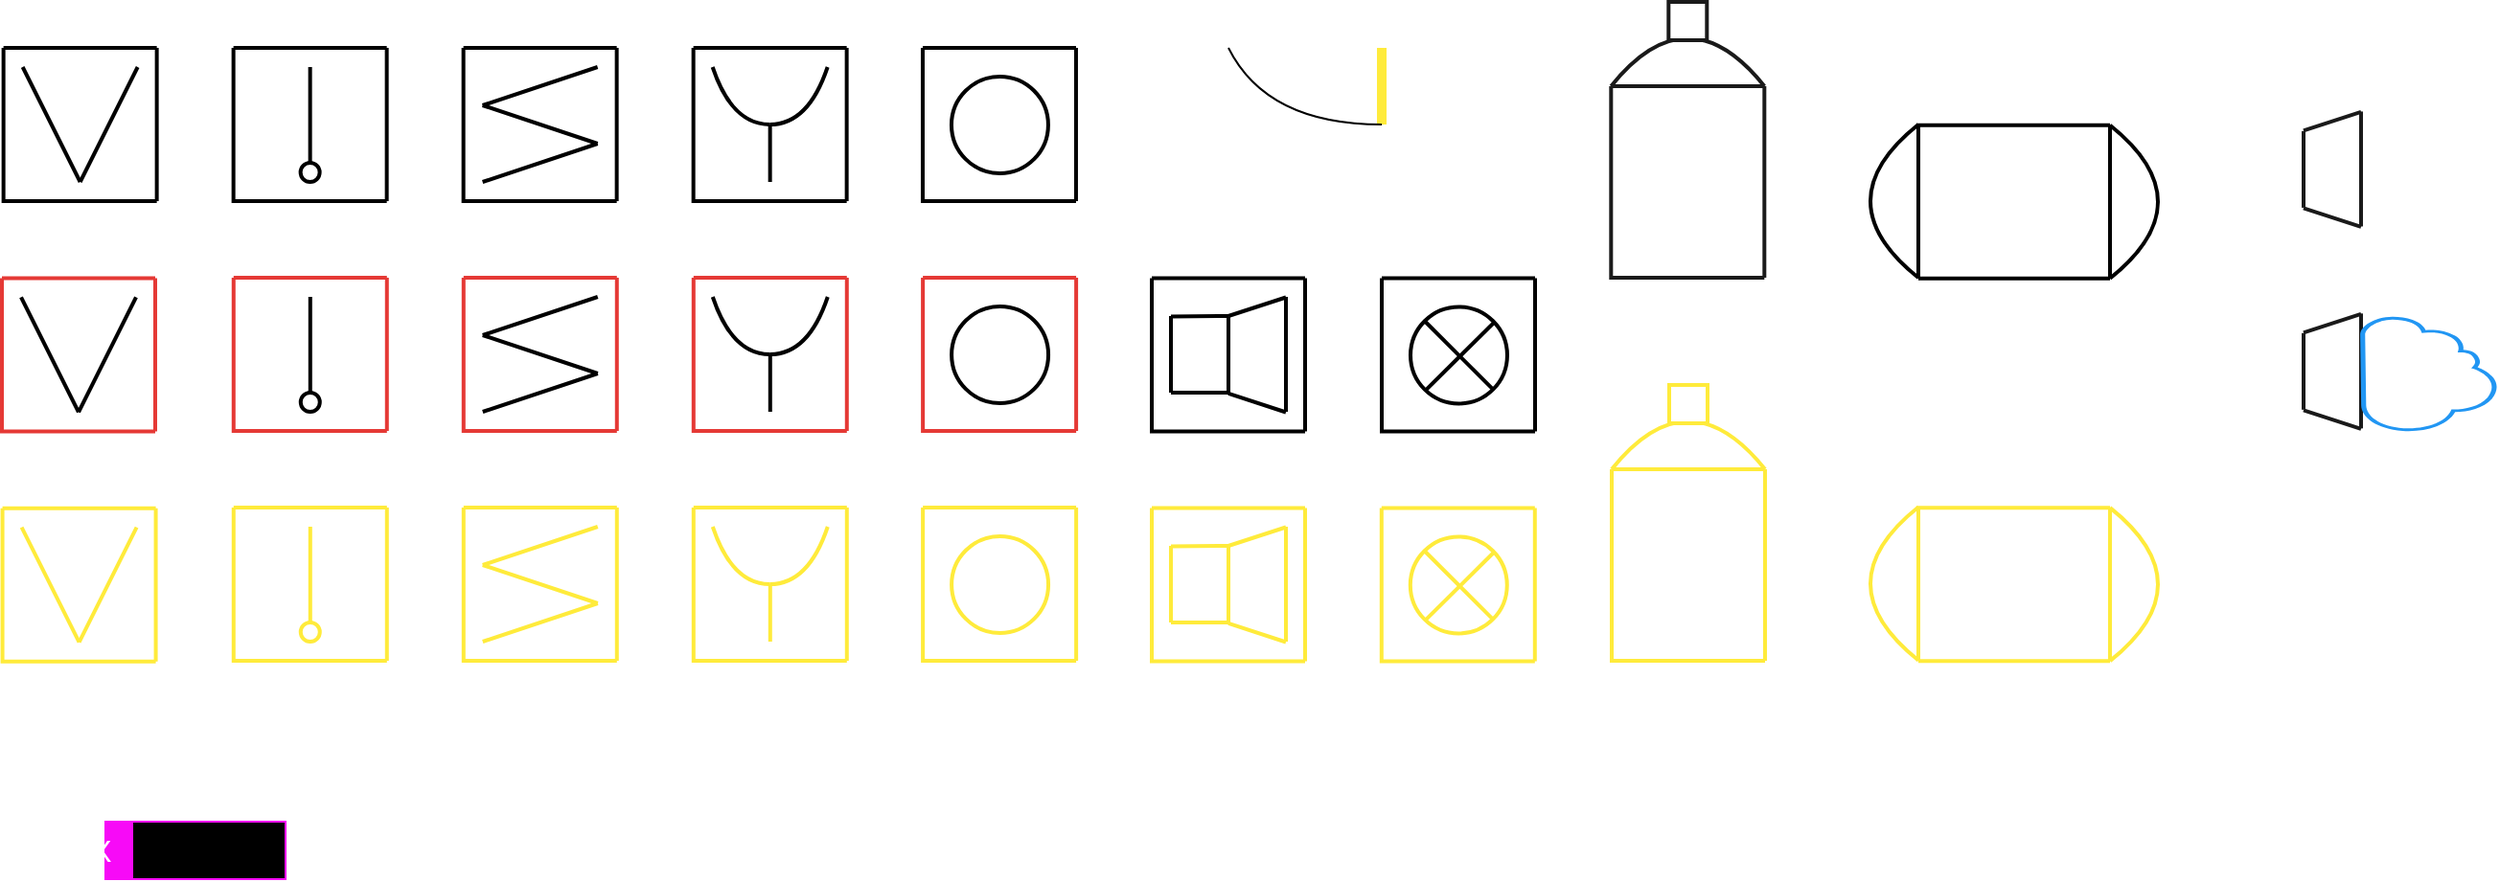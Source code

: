 <mxfile version="24.2.5" type="github" pages="2">
  <diagram name="Страница — 1" id="sHB8bnEQEHqJdaPV740z">
    <mxGraphModel dx="193" dy="114" grid="0" gridSize="10" guides="1" tooltips="1" connect="1" arrows="1" fold="1" page="1" pageScale="1" pageWidth="827" pageHeight="1169" math="0" shadow="0">
      <root>
        <mxCell id="0" />
        <mxCell id="1" parent="0" />
        <mxCell id="6DLuC9lkdZeZimnQaC1s-1" value="" style="endArrow=none;html=1;rounded=0;fontSize=12;startSize=8;endSize=8;curved=1;strokeColor=#000000;strokeWidth=2;" parent="1" edge="1">
          <mxGeometry width="50" height="50" relative="1" as="geometry">
            <mxPoint x="40.82" y="40" as="sourcePoint" />
            <mxPoint x="120.82" y="40" as="targetPoint" />
          </mxGeometry>
        </mxCell>
        <mxCell id="6DLuC9lkdZeZimnQaC1s-2" value="" style="endArrow=none;html=1;rounded=0;fontSize=12;startSize=8;endSize=8;curved=1;strokeColor=#000000;strokeWidth=2;" parent="1" edge="1">
          <mxGeometry width="50" height="50" relative="1" as="geometry">
            <mxPoint x="120.82" y="120" as="sourcePoint" />
            <mxPoint x="120.82" y="40" as="targetPoint" />
          </mxGeometry>
        </mxCell>
        <mxCell id="6DLuC9lkdZeZimnQaC1s-3" value="" style="endArrow=none;html=1;rounded=0;fontSize=12;startSize=8;endSize=8;strokeColor=#000000;strokeWidth=2;" parent="1" edge="1">
          <mxGeometry width="50" height="50" relative="1" as="geometry">
            <mxPoint x="40.82" y="40" as="sourcePoint" />
            <mxPoint x="120.82" y="120" as="targetPoint" />
            <Array as="points">
              <mxPoint x="40.82" y="120" />
            </Array>
          </mxGeometry>
        </mxCell>
        <mxCell id="6DLuC9lkdZeZimnQaC1s-5" value="" style="endArrow=none;html=1;rounded=0;fontSize=12;startSize=8;endSize=8;curved=1;strokeWidth=2;strokeColor=#000000;" parent="1" edge="1">
          <mxGeometry width="50" height="50" relative="1" as="geometry">
            <mxPoint x="160.82" y="40" as="sourcePoint" />
            <mxPoint x="240.82" y="40" as="targetPoint" />
          </mxGeometry>
        </mxCell>
        <mxCell id="6DLuC9lkdZeZimnQaC1s-6" value="" style="endArrow=none;html=1;rounded=0;fontSize=12;startSize=8;endSize=8;curved=1;strokeWidth=2;strokeColor=#000000;" parent="1" edge="1">
          <mxGeometry width="50" height="50" relative="1" as="geometry">
            <mxPoint x="240.82" y="120" as="sourcePoint" />
            <mxPoint x="240.82" y="40" as="targetPoint" />
          </mxGeometry>
        </mxCell>
        <mxCell id="6DLuC9lkdZeZimnQaC1s-7" value="" style="endArrow=none;html=1;rounded=0;fontSize=12;startSize=8;endSize=8;strokeWidth=2;strokeColor=#000000;" parent="1" edge="1">
          <mxGeometry width="50" height="50" relative="1" as="geometry">
            <mxPoint x="160.82" y="40" as="sourcePoint" />
            <mxPoint x="240.82" y="120" as="targetPoint" />
            <Array as="points">
              <mxPoint x="160.82" y="120" />
            </Array>
          </mxGeometry>
        </mxCell>
        <mxCell id="6DLuC9lkdZeZimnQaC1s-8" value="" style="endArrow=none;html=1;rounded=0;fontSize=12;startSize=8;endSize=8;curved=1;strokeColor=#000000;strokeWidth=2;" parent="1" edge="1">
          <mxGeometry width="50" height="50" relative="1" as="geometry">
            <mxPoint x="80.82" y="110" as="sourcePoint" />
            <mxPoint x="50.82" y="50" as="targetPoint" />
          </mxGeometry>
        </mxCell>
        <mxCell id="6DLuC9lkdZeZimnQaC1s-9" value="" style="endArrow=none;html=1;rounded=0;fontSize=12;startSize=8;endSize=8;curved=1;strokeColor=#000000;strokeWidth=2;" parent="1" edge="1">
          <mxGeometry width="50" height="50" relative="1" as="geometry">
            <mxPoint x="80.82" y="110" as="sourcePoint" />
            <mxPoint x="110.82" y="50" as="targetPoint" />
          </mxGeometry>
        </mxCell>
        <mxCell id="6DLuC9lkdZeZimnQaC1s-10" value="" style="endArrow=none;html=1;rounded=0;fontSize=12;startSize=8;endSize=8;curved=1;strokeWidth=2;strokeColor=#000000;" parent="1" edge="1">
          <mxGeometry width="50" height="50" relative="1" as="geometry">
            <mxPoint x="200.82" y="100" as="sourcePoint" />
            <mxPoint x="200.82" y="50" as="targetPoint" />
          </mxGeometry>
        </mxCell>
        <mxCell id="6DLuC9lkdZeZimnQaC1s-11" value="" style="ellipse;whiteSpace=wrap;html=1;aspect=fixed;fontSize=16;strokeWidth=2;strokeColor=#000000;" parent="1" vertex="1">
          <mxGeometry x="195.82" y="100" width="10" height="10" as="geometry" />
        </mxCell>
        <mxCell id="6DLuC9lkdZeZimnQaC1s-12" value="" style="endArrow=none;html=1;rounded=0;fontSize=12;startSize=8;endSize=8;curved=1;strokeWidth=2;strokeColor=#000000;" parent="1" edge="1">
          <mxGeometry width="50" height="50" relative="1" as="geometry">
            <mxPoint x="280.82" y="40" as="sourcePoint" />
            <mxPoint x="360.82" y="40" as="targetPoint" />
          </mxGeometry>
        </mxCell>
        <mxCell id="6DLuC9lkdZeZimnQaC1s-13" value="" style="endArrow=none;html=1;rounded=0;fontSize=12;startSize=8;endSize=8;curved=1;strokeWidth=2;strokeColor=#000000;" parent="1" edge="1">
          <mxGeometry width="50" height="50" relative="1" as="geometry">
            <mxPoint x="360.82" y="120" as="sourcePoint" />
            <mxPoint x="360.82" y="40" as="targetPoint" />
          </mxGeometry>
        </mxCell>
        <mxCell id="6DLuC9lkdZeZimnQaC1s-14" value="" style="endArrow=none;html=1;rounded=0;fontSize=12;startSize=8;endSize=8;strokeWidth=2;strokeColor=#000000;" parent="1" edge="1">
          <mxGeometry width="50" height="50" relative="1" as="geometry">
            <mxPoint x="280.82" y="40" as="sourcePoint" />
            <mxPoint x="360.82" y="120" as="targetPoint" />
            <Array as="points">
              <mxPoint x="280.82" y="120" />
            </Array>
          </mxGeometry>
        </mxCell>
        <mxCell id="6DLuC9lkdZeZimnQaC1s-15" value="" style="endArrow=none;html=1;rounded=0;fontSize=12;startSize=8;endSize=8;curved=1;strokeWidth=2;strokeColor=#000000;" parent="1" edge="1">
          <mxGeometry width="50" height="50" relative="1" as="geometry">
            <mxPoint x="350.82" y="90" as="sourcePoint" />
            <mxPoint x="290.82" y="70" as="targetPoint" />
          </mxGeometry>
        </mxCell>
        <mxCell id="6DLuC9lkdZeZimnQaC1s-16" value="" style="endArrow=none;html=1;rounded=0;fontSize=12;startSize=8;endSize=8;curved=1;strokeWidth=2;strokeColor=#000000;" parent="1" edge="1">
          <mxGeometry width="50" height="50" relative="1" as="geometry">
            <mxPoint x="290.82" y="70" as="sourcePoint" />
            <mxPoint x="350.82" y="50" as="targetPoint" />
          </mxGeometry>
        </mxCell>
        <mxCell id="6DLuC9lkdZeZimnQaC1s-17" value="" style="endArrow=none;html=1;rounded=0;fontSize=12;startSize=8;endSize=8;curved=1;strokeWidth=2;strokeColor=#000000;" parent="1" edge="1">
          <mxGeometry width="50" height="50" relative="1" as="geometry">
            <mxPoint x="290.82" y="110" as="sourcePoint" />
            <mxPoint x="350.82" y="90" as="targetPoint" />
          </mxGeometry>
        </mxCell>
        <mxCell id="6DLuC9lkdZeZimnQaC1s-18" value="" style="endArrow=none;html=1;rounded=0;fontSize=12;startSize=8;endSize=8;curved=1;strokeWidth=2;strokeColor=#000000;" parent="1" edge="1">
          <mxGeometry width="50" height="50" relative="1" as="geometry">
            <mxPoint x="400.82" y="40" as="sourcePoint" />
            <mxPoint x="480.82" y="40" as="targetPoint" />
          </mxGeometry>
        </mxCell>
        <mxCell id="6DLuC9lkdZeZimnQaC1s-19" value="" style="endArrow=none;html=1;rounded=0;fontSize=12;startSize=8;endSize=8;curved=1;strokeWidth=2;strokeColor=#000000;" parent="1" edge="1">
          <mxGeometry width="50" height="50" relative="1" as="geometry">
            <mxPoint x="480.82" y="120" as="sourcePoint" />
            <mxPoint x="480.82" y="40" as="targetPoint" />
          </mxGeometry>
        </mxCell>
        <mxCell id="6DLuC9lkdZeZimnQaC1s-20" value="" style="endArrow=none;html=1;rounded=0;fontSize=12;startSize=8;endSize=8;strokeWidth=2;strokeColor=#000000;" parent="1" edge="1">
          <mxGeometry width="50" height="50" relative="1" as="geometry">
            <mxPoint x="400.82" y="40" as="sourcePoint" />
            <mxPoint x="480.82" y="120" as="targetPoint" />
            <Array as="points">
              <mxPoint x="400.82" y="120" />
            </Array>
          </mxGeometry>
        </mxCell>
        <mxCell id="6DLuC9lkdZeZimnQaC1s-22" value="" style="endArrow=none;html=1;rounded=0;fontSize=12;startSize=8;endSize=8;curved=1;strokeWidth=2;strokeColor=#000000;" parent="1" edge="1">
          <mxGeometry width="50" height="50" relative="1" as="geometry">
            <mxPoint x="440.82" y="80" as="sourcePoint" />
            <mxPoint x="470.82" y="50" as="targetPoint" />
            <Array as="points">
              <mxPoint x="460.82" y="80" />
            </Array>
          </mxGeometry>
        </mxCell>
        <mxCell id="6DLuC9lkdZeZimnQaC1s-23" value="" style="endArrow=none;html=1;rounded=0;fontSize=12;startSize=8;endSize=8;curved=1;strokeWidth=2;strokeColor=#000000;" parent="1" edge="1">
          <mxGeometry width="50" height="50" relative="1" as="geometry">
            <mxPoint x="440.82" y="110" as="sourcePoint" />
            <mxPoint x="440.82" y="80" as="targetPoint" />
          </mxGeometry>
        </mxCell>
        <mxCell id="6DLuC9lkdZeZimnQaC1s-24" value="" style="endArrow=none;html=1;rounded=0;fontSize=12;startSize=8;endSize=8;curved=1;strokeWidth=2;strokeColor=#000000;" parent="1" edge="1">
          <mxGeometry width="50" height="50" relative="1" as="geometry">
            <mxPoint x="440.82" y="80" as="sourcePoint" />
            <mxPoint x="410.82" y="50" as="targetPoint" />
            <Array as="points">
              <mxPoint x="420.82" y="80" />
            </Array>
          </mxGeometry>
        </mxCell>
        <mxCell id="6DLuC9lkdZeZimnQaC1s-25" value="" style="endArrow=none;html=1;rounded=0;fontSize=12;startSize=8;endSize=8;curved=1;strokeWidth=2;strokeColor=#000000;" parent="1" edge="1">
          <mxGeometry width="50" height="50" relative="1" as="geometry">
            <mxPoint x="520.48" y="40" as="sourcePoint" />
            <mxPoint x="600.48" y="40" as="targetPoint" />
          </mxGeometry>
        </mxCell>
        <mxCell id="6DLuC9lkdZeZimnQaC1s-26" value="" style="endArrow=none;html=1;rounded=0;fontSize=12;startSize=8;endSize=8;curved=1;strokeWidth=2;strokeColor=#000000;" parent="1" edge="1">
          <mxGeometry width="50" height="50" relative="1" as="geometry">
            <mxPoint x="600.48" y="120" as="sourcePoint" />
            <mxPoint x="600.48" y="40" as="targetPoint" />
          </mxGeometry>
        </mxCell>
        <mxCell id="6DLuC9lkdZeZimnQaC1s-27" value="" style="endArrow=none;html=1;rounded=0;fontSize=12;startSize=8;endSize=8;strokeWidth=2;strokeColor=#000000;" parent="1" edge="1">
          <mxGeometry width="50" height="50" relative="1" as="geometry">
            <mxPoint x="520.48" y="40" as="sourcePoint" />
            <mxPoint x="600.48" y="120" as="targetPoint" />
            <Array as="points">
              <mxPoint x="520.48" y="120" />
            </Array>
          </mxGeometry>
        </mxCell>
        <mxCell id="6DLuC9lkdZeZimnQaC1s-29" value="" style="ellipse;whiteSpace=wrap;html=1;aspect=fixed;fontSize=16;strokeWidth=2;strokeColor=#000000;" parent="1" vertex="1">
          <mxGeometry x="535.48" y="55" width="50.48" height="50.48" as="geometry" />
        </mxCell>
        <mxCell id="6DLuC9lkdZeZimnQaC1s-30" value="" style="endArrow=none;html=1;rounded=0;fontSize=12;startSize=8;endSize=8;curved=1;strokeColor=#FFEB3B;strokeWidth=5;" parent="1" edge="1">
          <mxGeometry width="50" height="50" relative="1" as="geometry">
            <mxPoint x="760" y="80" as="sourcePoint" />
            <mxPoint x="760" y="40" as="targetPoint" />
          </mxGeometry>
        </mxCell>
        <mxCell id="6DLuC9lkdZeZimnQaC1s-31" value="" style="endArrow=none;html=1;rounded=0;fontSize=12;startSize=8;endSize=8;curved=1;" parent="1" edge="1">
          <mxGeometry width="50" height="50" relative="1" as="geometry">
            <mxPoint x="760" y="80" as="sourcePoint" />
            <mxPoint x="680" y="40" as="targetPoint" />
            <Array as="points">
              <mxPoint x="700" y="80" />
            </Array>
          </mxGeometry>
        </mxCell>
        <mxCell id="6DLuC9lkdZeZimnQaC1s-32" value="" style="endArrow=none;html=1;rounded=0;fontSize=12;startSize=8;endSize=8;curved=1;strokeWidth=2;strokeColor=#000000;" parent="1" edge="1">
          <mxGeometry width="50" height="50" relative="1" as="geometry">
            <mxPoint x="640" y="160.24" as="sourcePoint" />
            <mxPoint x="720" y="160.24" as="targetPoint" />
          </mxGeometry>
        </mxCell>
        <mxCell id="6DLuC9lkdZeZimnQaC1s-33" value="" style="endArrow=none;html=1;rounded=0;fontSize=12;startSize=8;endSize=8;curved=1;strokeWidth=2;strokeColor=#000000;" parent="1" edge="1">
          <mxGeometry width="50" height="50" relative="1" as="geometry">
            <mxPoint x="720" y="240.24" as="sourcePoint" />
            <mxPoint x="720" y="160.24" as="targetPoint" />
          </mxGeometry>
        </mxCell>
        <mxCell id="6DLuC9lkdZeZimnQaC1s-34" value="" style="endArrow=none;html=1;rounded=0;fontSize=12;startSize=8;endSize=8;strokeWidth=2;strokeColor=#000000;" parent="1" edge="1">
          <mxGeometry width="50" height="50" relative="1" as="geometry">
            <mxPoint x="640" y="160.24" as="sourcePoint" />
            <mxPoint x="720" y="240.24" as="targetPoint" />
            <Array as="points">
              <mxPoint x="640" y="240.24" />
            </Array>
          </mxGeometry>
        </mxCell>
        <mxCell id="6DLuC9lkdZeZimnQaC1s-35" value="" style="endArrow=none;html=1;rounded=0;fontSize=12;startSize=8;endSize=8;curved=1;strokeWidth=2;strokeColor=#000000;" parent="1" edge="1">
          <mxGeometry width="50" height="50" relative="1" as="geometry">
            <mxPoint x="650" y="220" as="sourcePoint" />
            <mxPoint x="650" y="180" as="targetPoint" />
          </mxGeometry>
        </mxCell>
        <mxCell id="6DLuC9lkdZeZimnQaC1s-36" value="" style="endArrow=none;html=1;rounded=0;fontSize=12;startSize=8;endSize=8;curved=1;strokeWidth=2;strokeColor=#000000;" parent="1" edge="1">
          <mxGeometry width="50" height="50" relative="1" as="geometry">
            <mxPoint x="680" y="180" as="sourcePoint" />
            <mxPoint x="710" y="170.24" as="targetPoint" />
          </mxGeometry>
        </mxCell>
        <mxCell id="6DLuC9lkdZeZimnQaC1s-37" value="" style="endArrow=none;html=1;rounded=0;fontSize=12;startSize=8;endSize=8;curved=1;strokeWidth=2;strokeColor=#000000;" parent="1" edge="1">
          <mxGeometry width="50" height="50" relative="1" as="geometry">
            <mxPoint x="680" y="180" as="sourcePoint" />
            <mxPoint x="650" y="180.24" as="targetPoint" />
          </mxGeometry>
        </mxCell>
        <mxCell id="6DLuC9lkdZeZimnQaC1s-38" value="" style="endArrow=none;html=1;rounded=0;fontSize=12;startSize=8;endSize=8;curved=1;strokeWidth=2;strokeColor=#000000;" parent="1" edge="1">
          <mxGeometry width="50" height="50" relative="1" as="geometry">
            <mxPoint x="680" y="220" as="sourcePoint" />
            <mxPoint x="650" y="220" as="targetPoint" />
          </mxGeometry>
        </mxCell>
        <mxCell id="6DLuC9lkdZeZimnQaC1s-39" value="" style="endArrow=none;html=1;rounded=0;fontSize=12;startSize=8;endSize=8;curved=1;strokeWidth=2;strokeColor=#000000;" parent="1" edge="1">
          <mxGeometry width="50" height="50" relative="1" as="geometry">
            <mxPoint x="680" y="220.24" as="sourcePoint" />
            <mxPoint x="680" y="180.24" as="targetPoint" />
          </mxGeometry>
        </mxCell>
        <mxCell id="6DLuC9lkdZeZimnQaC1s-40" value="" style="endArrow=none;html=1;rounded=0;fontSize=12;startSize=8;endSize=8;curved=1;strokeWidth=2;strokeColor=#000000;" parent="1" edge="1">
          <mxGeometry width="50" height="50" relative="1" as="geometry">
            <mxPoint x="680" y="220.48" as="sourcePoint" />
            <mxPoint x="710" y="230.24" as="targetPoint" />
          </mxGeometry>
        </mxCell>
        <mxCell id="6DLuC9lkdZeZimnQaC1s-41" value="" style="endArrow=none;html=1;rounded=0;fontSize=12;startSize=8;endSize=8;curved=1;strokeWidth=2;strokeColor=#000000;" parent="1" edge="1">
          <mxGeometry width="50" height="50" relative="1" as="geometry">
            <mxPoint x="710" y="230" as="sourcePoint" />
            <mxPoint x="710" y="170" as="targetPoint" />
          </mxGeometry>
        </mxCell>
        <mxCell id="6DLuC9lkdZeZimnQaC1s-42" value="" style="endArrow=none;html=1;rounded=0;fontSize=12;startSize=8;endSize=8;curved=1;strokeWidth=2;strokeColor=#000000;" parent="1" edge="1">
          <mxGeometry width="50" height="50" relative="1" as="geometry">
            <mxPoint x="760" y="160.24" as="sourcePoint" />
            <mxPoint x="840" y="160.24" as="targetPoint" />
          </mxGeometry>
        </mxCell>
        <mxCell id="6DLuC9lkdZeZimnQaC1s-43" value="" style="endArrow=none;html=1;rounded=0;fontSize=12;startSize=8;endSize=8;curved=1;strokeWidth=2;strokeColor=#000000;" parent="1" edge="1">
          <mxGeometry width="50" height="50" relative="1" as="geometry">
            <mxPoint x="840" y="240.24" as="sourcePoint" />
            <mxPoint x="840" y="160.24" as="targetPoint" />
          </mxGeometry>
        </mxCell>
        <mxCell id="6DLuC9lkdZeZimnQaC1s-44" value="" style="endArrow=none;html=1;rounded=0;fontSize=12;startSize=8;endSize=8;strokeWidth=2;strokeColor=#000000;" parent="1" edge="1">
          <mxGeometry width="50" height="50" relative="1" as="geometry">
            <mxPoint x="760" y="160.24" as="sourcePoint" />
            <mxPoint x="840" y="240.24" as="targetPoint" />
            <Array as="points">
              <mxPoint x="760" y="240.24" />
            </Array>
          </mxGeometry>
        </mxCell>
        <mxCell id="6DLuC9lkdZeZimnQaC1s-45" value="" style="ellipse;whiteSpace=wrap;html=1;aspect=fixed;fontSize=16;strokeWidth=2;strokeColor=#000000;" parent="1" vertex="1">
          <mxGeometry x="775" y="175.24" width="50.48" height="50.48" as="geometry" />
        </mxCell>
        <mxCell id="6DLuC9lkdZeZimnQaC1s-46" value="" style="endArrow=none;html=1;rounded=0;fontSize=12;startSize=8;endSize=8;curved=1;entryX=0;entryY=0;entryDx=0;entryDy=0;exitX=1;exitY=1;exitDx=0;exitDy=0;strokeWidth=2;strokeColor=#000000;" parent="1" source="6DLuC9lkdZeZimnQaC1s-45" target="6DLuC9lkdZeZimnQaC1s-45" edge="1">
          <mxGeometry width="50" height="50" relative="1" as="geometry">
            <mxPoint x="800.04" y="215.48" as="sourcePoint" />
            <mxPoint x="800.04" y="185.48" as="targetPoint" />
          </mxGeometry>
        </mxCell>
        <mxCell id="6DLuC9lkdZeZimnQaC1s-47" value="" style="endArrow=none;html=1;rounded=0;fontSize=12;startSize=8;endSize=8;curved=1;entryX=0.158;entryY=0.861;entryDx=0;entryDy=0;exitX=0.864;exitY=0.161;exitDx=0;exitDy=0;exitPerimeter=0;entryPerimeter=0;strokeWidth=2;strokeColor=#000000;" parent="1" source="6DLuC9lkdZeZimnQaC1s-45" target="6DLuC9lkdZeZimnQaC1s-45" edge="1">
          <mxGeometry width="50" height="50" relative="1" as="geometry">
            <mxPoint x="818.24" y="184.24" as="sourcePoint" />
            <mxPoint x="782.24" y="220.24" as="targetPoint" />
          </mxGeometry>
        </mxCell>
        <mxCell id="6DLuC9lkdZeZimnQaC1s-48" value="" style="endArrow=none;html=1;rounded=0;fontSize=12;startSize=8;endSize=8;curved=1;strokeWidth=2;strokeColor=#1A1A1A;" parent="1" edge="1">
          <mxGeometry width="50" height="50" relative="1" as="geometry">
            <mxPoint x="1241" y="83.22" as="sourcePoint" />
            <mxPoint x="1271" y="73.46" as="targetPoint" />
          </mxGeometry>
        </mxCell>
        <mxCell id="6DLuC9lkdZeZimnQaC1s-49" value="" style="endArrow=none;html=1;rounded=0;fontSize=12;startSize=8;endSize=8;curved=1;strokeWidth=2;strokeColor=#1A1A1A;" parent="1" edge="1">
          <mxGeometry width="50" height="50" relative="1" as="geometry">
            <mxPoint x="1241" y="123.46" as="sourcePoint" />
            <mxPoint x="1241" y="83.46" as="targetPoint" />
          </mxGeometry>
        </mxCell>
        <mxCell id="6DLuC9lkdZeZimnQaC1s-50" value="" style="endArrow=none;html=1;rounded=0;fontSize=12;startSize=8;endSize=8;curved=1;strokeWidth=2;strokeColor=#1A1A1A;" parent="1" edge="1">
          <mxGeometry width="50" height="50" relative="1" as="geometry">
            <mxPoint x="1241" y="123.7" as="sourcePoint" />
            <mxPoint x="1271" y="133.46" as="targetPoint" />
          </mxGeometry>
        </mxCell>
        <mxCell id="6DLuC9lkdZeZimnQaC1s-51" value="" style="endArrow=none;html=1;rounded=0;fontSize=12;startSize=8;endSize=8;curved=1;strokeWidth=2;strokeColor=#1A1A1A;" parent="1" edge="1">
          <mxGeometry width="50" height="50" relative="1" as="geometry">
            <mxPoint x="1271" y="133.22" as="sourcePoint" />
            <mxPoint x="1271" y="73.22" as="targetPoint" />
          </mxGeometry>
        </mxCell>
        <mxCell id="6DLuC9lkdZeZimnQaC1s-54" value="" style="endArrow=none;html=1;rounded=0;fontSize=12;startSize=8;endSize=8;curved=1;strokeWidth=2;strokeColor=#FFEB3B;" parent="1" edge="1">
          <mxGeometry width="50" height="50" relative="1" as="geometry">
            <mxPoint x="880" y="260" as="sourcePoint" />
            <mxPoint x="960" y="260" as="targetPoint" />
          </mxGeometry>
        </mxCell>
        <mxCell id="6DLuC9lkdZeZimnQaC1s-55" value="" style="endArrow=none;html=1;rounded=0;fontSize=12;startSize=8;endSize=8;curved=1;strokeWidth=2;strokeColor=#FFEB3B;" parent="1" edge="1">
          <mxGeometry width="50" height="50" relative="1" as="geometry">
            <mxPoint x="960" y="360" as="sourcePoint" />
            <mxPoint x="960" y="260" as="targetPoint" />
          </mxGeometry>
        </mxCell>
        <mxCell id="6DLuC9lkdZeZimnQaC1s-56" value="" style="endArrow=none;html=1;rounded=0;fontSize=12;startSize=8;endSize=8;strokeWidth=2;strokeColor=#FFEB3B;" parent="1" edge="1">
          <mxGeometry width="50" height="50" relative="1" as="geometry">
            <mxPoint x="880" y="260" as="sourcePoint" />
            <mxPoint x="960" y="360" as="targetPoint" />
            <Array as="points">
              <mxPoint x="880" y="360" />
            </Array>
          </mxGeometry>
        </mxCell>
        <mxCell id="6DLuC9lkdZeZimnQaC1s-58" value="" style="endArrow=none;html=1;rounded=0;fontSize=12;startSize=8;endSize=8;curved=1;strokeWidth=2;strokeColor=#FFEB3B;" parent="1" edge="1">
          <mxGeometry width="50" height="50" relative="1" as="geometry">
            <mxPoint x="880" y="260" as="sourcePoint" />
            <mxPoint x="960" y="260" as="targetPoint" />
            <Array as="points">
              <mxPoint x="920" y="210" />
            </Array>
          </mxGeometry>
        </mxCell>
        <mxCell id="6DLuC9lkdZeZimnQaC1s-59" value="" style="rounded=0;whiteSpace=wrap;html=1;fontSize=16;strokeWidth=2;strokeColor=#FFEB3B;" parent="1" vertex="1">
          <mxGeometry x="910" y="216" width="20" height="20" as="geometry" />
        </mxCell>
        <mxCell id="6DLuC9lkdZeZimnQaC1s-60" value="" style="endArrow=none;html=1;rounded=0;fontSize=12;startSize=8;endSize=8;curved=1;strokeWidth=2;" parent="1" edge="1">
          <mxGeometry width="50" height="50" relative="1" as="geometry">
            <mxPoint x="1140" y="80.35" as="sourcePoint" />
            <mxPoint x="1140" y="160.35" as="targetPoint" />
          </mxGeometry>
        </mxCell>
        <mxCell id="6DLuC9lkdZeZimnQaC1s-61" value="" style="endArrow=none;html=1;rounded=0;fontSize=12;startSize=8;endSize=8;curved=1;strokeWidth=2;" parent="1" edge="1">
          <mxGeometry width="50" height="50" relative="1" as="geometry">
            <mxPoint x="1040" y="160.35" as="sourcePoint" />
            <mxPoint x="1140" y="160.35" as="targetPoint" />
          </mxGeometry>
        </mxCell>
        <mxCell id="6DLuC9lkdZeZimnQaC1s-62" value="" style="endArrow=none;html=1;rounded=0;fontSize=12;startSize=8;endSize=8;strokeWidth=2;" parent="1" edge="1">
          <mxGeometry width="50" height="50" relative="1" as="geometry">
            <mxPoint x="1140" y="80.35" as="sourcePoint" />
            <mxPoint x="1040" y="160.35" as="targetPoint" />
            <Array as="points">
              <mxPoint x="1040" y="80.35" />
            </Array>
          </mxGeometry>
        </mxCell>
        <mxCell id="6DLuC9lkdZeZimnQaC1s-63" value="" style="endArrow=none;html=1;rounded=0;fontSize=12;startSize=8;endSize=8;curved=1;strokeWidth=2;" parent="1" edge="1">
          <mxGeometry width="50" height="50" relative="1" as="geometry">
            <mxPoint x="1140" y="160.35" as="sourcePoint" />
            <mxPoint x="1140" y="80.35" as="targetPoint" />
            <Array as="points">
              <mxPoint x="1190" y="120.35" />
            </Array>
          </mxGeometry>
        </mxCell>
        <mxCell id="6DLuC9lkdZeZimnQaC1s-65" value="" style="endArrow=none;html=1;rounded=0;fontSize=12;startSize=8;endSize=8;curved=1;strokeWidth=2;" parent="1" edge="1">
          <mxGeometry width="50" height="50" relative="1" as="geometry">
            <mxPoint x="1040" y="160.0" as="sourcePoint" />
            <mxPoint x="1040" y="80.0" as="targetPoint" />
            <Array as="points">
              <mxPoint x="990" y="120.0" />
            </Array>
          </mxGeometry>
        </mxCell>
        <mxCell id="6DLuC9lkdZeZimnQaC1s-66" value="" style="endArrow=none;html=1;rounded=0;fontSize=12;startSize=8;endSize=8;curved=1;strokeColor=#E53935;strokeWidth=2;" parent="1" edge="1">
          <mxGeometry width="50" height="50" relative="1" as="geometry">
            <mxPoint x="40.0" y="160.24" as="sourcePoint" />
            <mxPoint x="120" y="160.24" as="targetPoint" />
          </mxGeometry>
        </mxCell>
        <mxCell id="6DLuC9lkdZeZimnQaC1s-67" value="" style="endArrow=none;html=1;rounded=0;fontSize=12;startSize=8;endSize=8;curved=1;strokeColor=#E53935;strokeWidth=2;" parent="1" edge="1">
          <mxGeometry width="50" height="50" relative="1" as="geometry">
            <mxPoint x="120" y="240.24" as="sourcePoint" />
            <mxPoint x="120" y="160.24" as="targetPoint" />
          </mxGeometry>
        </mxCell>
        <mxCell id="6DLuC9lkdZeZimnQaC1s-68" value="" style="endArrow=none;html=1;rounded=0;fontSize=12;startSize=8;endSize=8;strokeColor=#E53935;strokeWidth=2;" parent="1" edge="1">
          <mxGeometry width="50" height="50" relative="1" as="geometry">
            <mxPoint x="40.0" y="160.24" as="sourcePoint" />
            <mxPoint x="120" y="240.24" as="targetPoint" />
            <Array as="points">
              <mxPoint x="40.0" y="240.24" />
            </Array>
          </mxGeometry>
        </mxCell>
        <mxCell id="6DLuC9lkdZeZimnQaC1s-69" value="" style="endArrow=none;html=1;rounded=0;fontSize=12;startSize=8;endSize=8;curved=1;strokeWidth=2;" parent="1" edge="1">
          <mxGeometry width="50" height="50" relative="1" as="geometry">
            <mxPoint x="80" y="230.24" as="sourcePoint" />
            <mxPoint x="50.0" y="170.24" as="targetPoint" />
          </mxGeometry>
        </mxCell>
        <mxCell id="6DLuC9lkdZeZimnQaC1s-70" value="" style="endArrow=none;html=1;rounded=0;fontSize=12;startSize=8;endSize=8;curved=1;strokeWidth=2;" parent="1" edge="1">
          <mxGeometry width="50" height="50" relative="1" as="geometry">
            <mxPoint x="80" y="230.24" as="sourcePoint" />
            <mxPoint x="110" y="170.24" as="targetPoint" />
          </mxGeometry>
        </mxCell>
        <mxCell id="6DLuC9lkdZeZimnQaC1s-71" value="" style="endArrow=none;html=1;rounded=0;fontSize=12;startSize=8;endSize=8;curved=1;strokeColor=#FFEB3B;strokeWidth=2;" parent="1" edge="1">
          <mxGeometry width="50" height="50" relative="1" as="geometry">
            <mxPoint x="40.29" y="280.35" as="sourcePoint" />
            <mxPoint x="120.29" y="280.35" as="targetPoint" />
          </mxGeometry>
        </mxCell>
        <mxCell id="6DLuC9lkdZeZimnQaC1s-72" value="" style="endArrow=none;html=1;rounded=0;fontSize=12;startSize=8;endSize=8;curved=1;strokeColor=#FFEB3B;strokeWidth=2;" parent="1" edge="1">
          <mxGeometry width="50" height="50" relative="1" as="geometry">
            <mxPoint x="120.29" y="360.35" as="sourcePoint" />
            <mxPoint x="120.29" y="280.35" as="targetPoint" />
          </mxGeometry>
        </mxCell>
        <mxCell id="6DLuC9lkdZeZimnQaC1s-73" value="" style="endArrow=none;html=1;rounded=0;fontSize=12;startSize=8;endSize=8;strokeColor=#FFEB3B;strokeWidth=2;" parent="1" edge="1">
          <mxGeometry width="50" height="50" relative="1" as="geometry">
            <mxPoint x="40.29" y="280.35" as="sourcePoint" />
            <mxPoint x="120.29" y="360.35" as="targetPoint" />
            <Array as="points">
              <mxPoint x="40.29" y="360.35" />
            </Array>
          </mxGeometry>
        </mxCell>
        <mxCell id="6DLuC9lkdZeZimnQaC1s-74" value="" style="endArrow=none;html=1;rounded=0;fontSize=12;startSize=8;endSize=8;curved=1;strokeColor=#FFEB3B;strokeWidth=2;" parent="1" edge="1">
          <mxGeometry width="50" height="50" relative="1" as="geometry">
            <mxPoint x="80.29" y="350.35" as="sourcePoint" />
            <mxPoint x="50.29" y="290.35" as="targetPoint" />
          </mxGeometry>
        </mxCell>
        <mxCell id="6DLuC9lkdZeZimnQaC1s-75" value="" style="endArrow=none;html=1;rounded=0;fontSize=12;startSize=8;endSize=8;curved=1;strokeColor=#FFEB3B;strokeWidth=2;" parent="1" edge="1">
          <mxGeometry width="50" height="50" relative="1" as="geometry">
            <mxPoint x="80.29" y="350.35" as="sourcePoint" />
            <mxPoint x="110.29" y="290.35" as="targetPoint" />
          </mxGeometry>
        </mxCell>
        <mxCell id="6DLuC9lkdZeZimnQaC1s-76" value="" style="endArrow=none;html=1;rounded=0;fontSize=12;startSize=8;endSize=8;curved=1;strokeWidth=2;strokeColor=#E53935;" parent="1" edge="1">
          <mxGeometry width="50" height="50" relative="1" as="geometry">
            <mxPoint x="160.89" y="160" as="sourcePoint" />
            <mxPoint x="240.89" y="160" as="targetPoint" />
          </mxGeometry>
        </mxCell>
        <mxCell id="6DLuC9lkdZeZimnQaC1s-77" value="" style="endArrow=none;html=1;rounded=0;fontSize=12;startSize=8;endSize=8;curved=1;strokeWidth=2;strokeColor=#E53935;" parent="1" edge="1">
          <mxGeometry width="50" height="50" relative="1" as="geometry">
            <mxPoint x="240.89" y="240" as="sourcePoint" />
            <mxPoint x="240.89" y="160" as="targetPoint" />
          </mxGeometry>
        </mxCell>
        <mxCell id="6DLuC9lkdZeZimnQaC1s-78" value="" style="endArrow=none;html=1;rounded=0;fontSize=12;startSize=8;endSize=8;strokeWidth=2;strokeColor=#E53935;" parent="1" edge="1">
          <mxGeometry width="50" height="50" relative="1" as="geometry">
            <mxPoint x="160.89" y="160" as="sourcePoint" />
            <mxPoint x="240.89" y="240" as="targetPoint" />
            <Array as="points">
              <mxPoint x="160.89" y="240" />
            </Array>
          </mxGeometry>
        </mxCell>
        <mxCell id="6DLuC9lkdZeZimnQaC1s-79" value="" style="endArrow=none;html=1;rounded=0;fontSize=12;startSize=8;endSize=8;curved=1;strokeWidth=2;" parent="1" edge="1">
          <mxGeometry width="50" height="50" relative="1" as="geometry">
            <mxPoint x="200.89" y="220" as="sourcePoint" />
            <mxPoint x="200.89" y="170" as="targetPoint" />
          </mxGeometry>
        </mxCell>
        <mxCell id="6DLuC9lkdZeZimnQaC1s-80" value="" style="ellipse;whiteSpace=wrap;html=1;aspect=fixed;fontSize=16;strokeWidth=2;" parent="1" vertex="1">
          <mxGeometry x="195.89" y="220" width="10" height="10" as="geometry" />
        </mxCell>
        <mxCell id="6DLuC9lkdZeZimnQaC1s-81" value="" style="endArrow=none;html=1;rounded=0;fontSize=12;startSize=8;endSize=8;curved=1;strokeWidth=2;strokeColor=#E53935;" parent="1" edge="1">
          <mxGeometry width="50" height="50" relative="1" as="geometry">
            <mxPoint x="280.89" y="160" as="sourcePoint" />
            <mxPoint x="360.89" y="160" as="targetPoint" />
          </mxGeometry>
        </mxCell>
        <mxCell id="6DLuC9lkdZeZimnQaC1s-82" value="" style="endArrow=none;html=1;rounded=0;fontSize=12;startSize=8;endSize=8;curved=1;strokeWidth=2;strokeColor=#E53935;" parent="1" edge="1">
          <mxGeometry width="50" height="50" relative="1" as="geometry">
            <mxPoint x="360.89" y="240" as="sourcePoint" />
            <mxPoint x="360.89" y="160" as="targetPoint" />
          </mxGeometry>
        </mxCell>
        <mxCell id="6DLuC9lkdZeZimnQaC1s-83" value="" style="endArrow=none;html=1;rounded=0;fontSize=12;startSize=8;endSize=8;strokeWidth=2;strokeColor=#E53935;" parent="1" edge="1">
          <mxGeometry width="50" height="50" relative="1" as="geometry">
            <mxPoint x="280.89" y="160" as="sourcePoint" />
            <mxPoint x="360.89" y="240" as="targetPoint" />
            <Array as="points">
              <mxPoint x="280.89" y="240" />
            </Array>
          </mxGeometry>
        </mxCell>
        <mxCell id="6DLuC9lkdZeZimnQaC1s-84" value="" style="endArrow=none;html=1;rounded=0;fontSize=12;startSize=8;endSize=8;curved=1;strokeWidth=2;" parent="1" edge="1">
          <mxGeometry width="50" height="50" relative="1" as="geometry">
            <mxPoint x="350.89" y="210" as="sourcePoint" />
            <mxPoint x="290.89" y="190" as="targetPoint" />
          </mxGeometry>
        </mxCell>
        <mxCell id="6DLuC9lkdZeZimnQaC1s-85" value="" style="endArrow=none;html=1;rounded=0;fontSize=12;startSize=8;endSize=8;curved=1;strokeWidth=2;" parent="1" edge="1">
          <mxGeometry width="50" height="50" relative="1" as="geometry">
            <mxPoint x="290.89" y="190" as="sourcePoint" />
            <mxPoint x="350.89" y="170" as="targetPoint" />
          </mxGeometry>
        </mxCell>
        <mxCell id="6DLuC9lkdZeZimnQaC1s-86" value="" style="endArrow=none;html=1;rounded=0;fontSize=12;startSize=8;endSize=8;curved=1;strokeWidth=2;" parent="1" edge="1">
          <mxGeometry width="50" height="50" relative="1" as="geometry">
            <mxPoint x="290.89" y="230" as="sourcePoint" />
            <mxPoint x="350.89" y="210" as="targetPoint" />
          </mxGeometry>
        </mxCell>
        <mxCell id="6DLuC9lkdZeZimnQaC1s-87" value="" style="endArrow=none;html=1;rounded=0;fontSize=12;startSize=8;endSize=8;curved=1;strokeWidth=2;strokeColor=#E53935;" parent="1" edge="1">
          <mxGeometry width="50" height="50" relative="1" as="geometry">
            <mxPoint x="400.89" y="160" as="sourcePoint" />
            <mxPoint x="480.89" y="160" as="targetPoint" />
          </mxGeometry>
        </mxCell>
        <mxCell id="6DLuC9lkdZeZimnQaC1s-88" value="" style="endArrow=none;html=1;rounded=0;fontSize=12;startSize=8;endSize=8;curved=1;strokeWidth=2;strokeColor=#E53935;" parent="1" edge="1">
          <mxGeometry width="50" height="50" relative="1" as="geometry">
            <mxPoint x="480.89" y="240" as="sourcePoint" />
            <mxPoint x="480.89" y="160" as="targetPoint" />
          </mxGeometry>
        </mxCell>
        <mxCell id="6DLuC9lkdZeZimnQaC1s-89" value="" style="endArrow=none;html=1;rounded=0;fontSize=12;startSize=8;endSize=8;strokeWidth=2;strokeColor=#E53935;" parent="1" edge="1">
          <mxGeometry width="50" height="50" relative="1" as="geometry">
            <mxPoint x="400.89" y="160" as="sourcePoint" />
            <mxPoint x="480.89" y="240" as="targetPoint" />
            <Array as="points">
              <mxPoint x="400.89" y="240" />
            </Array>
          </mxGeometry>
        </mxCell>
        <mxCell id="6DLuC9lkdZeZimnQaC1s-90" value="" style="endArrow=none;html=1;rounded=0;fontSize=12;startSize=8;endSize=8;curved=1;strokeWidth=2;" parent="1" edge="1">
          <mxGeometry width="50" height="50" relative="1" as="geometry">
            <mxPoint x="440.89" y="200" as="sourcePoint" />
            <mxPoint x="470.89" y="170" as="targetPoint" />
            <Array as="points">
              <mxPoint x="460.89" y="200" />
            </Array>
          </mxGeometry>
        </mxCell>
        <mxCell id="6DLuC9lkdZeZimnQaC1s-91" value="" style="endArrow=none;html=1;rounded=0;fontSize=12;startSize=8;endSize=8;curved=1;strokeWidth=2;" parent="1" edge="1">
          <mxGeometry width="50" height="50" relative="1" as="geometry">
            <mxPoint x="440.89" y="230" as="sourcePoint" />
            <mxPoint x="440.89" y="200" as="targetPoint" />
          </mxGeometry>
        </mxCell>
        <mxCell id="6DLuC9lkdZeZimnQaC1s-92" value="" style="endArrow=none;html=1;rounded=0;fontSize=12;startSize=8;endSize=8;curved=1;strokeWidth=2;" parent="1" edge="1">
          <mxGeometry width="50" height="50" relative="1" as="geometry">
            <mxPoint x="440.89" y="200" as="sourcePoint" />
            <mxPoint x="410.89" y="170" as="targetPoint" />
            <Array as="points">
              <mxPoint x="420.89" y="200" />
            </Array>
          </mxGeometry>
        </mxCell>
        <mxCell id="6DLuC9lkdZeZimnQaC1s-93" value="" style="endArrow=none;html=1;rounded=0;fontSize=12;startSize=8;endSize=8;curved=1;strokeWidth=2;strokeColor=#E53935;" parent="1" edge="1">
          <mxGeometry width="50" height="50" relative="1" as="geometry">
            <mxPoint x="520.55" y="160" as="sourcePoint" />
            <mxPoint x="600.55" y="160" as="targetPoint" />
          </mxGeometry>
        </mxCell>
        <mxCell id="6DLuC9lkdZeZimnQaC1s-94" value="" style="endArrow=none;html=1;rounded=0;fontSize=12;startSize=8;endSize=8;curved=1;strokeWidth=2;strokeColor=#E53935;" parent="1" edge="1">
          <mxGeometry width="50" height="50" relative="1" as="geometry">
            <mxPoint x="600.55" y="240" as="sourcePoint" />
            <mxPoint x="600.55" y="160" as="targetPoint" />
          </mxGeometry>
        </mxCell>
        <mxCell id="6DLuC9lkdZeZimnQaC1s-95" value="" style="endArrow=none;html=1;rounded=0;fontSize=12;startSize=8;endSize=8;strokeWidth=2;strokeColor=#E53935;" parent="1" edge="1">
          <mxGeometry width="50" height="50" relative="1" as="geometry">
            <mxPoint x="520.55" y="160" as="sourcePoint" />
            <mxPoint x="600.55" y="240" as="targetPoint" />
            <Array as="points">
              <mxPoint x="520.55" y="240" />
            </Array>
          </mxGeometry>
        </mxCell>
        <mxCell id="6DLuC9lkdZeZimnQaC1s-96" value="" style="ellipse;whiteSpace=wrap;html=1;aspect=fixed;fontSize=16;strokeWidth=2;" parent="1" vertex="1">
          <mxGeometry x="535.55" y="175" width="50.48" height="50.48" as="geometry" />
        </mxCell>
        <mxCell id="6DLuC9lkdZeZimnQaC1s-97" value="" style="endArrow=none;html=1;rounded=0;fontSize=12;startSize=8;endSize=8;curved=1;strokeWidth=2;strokeColor=#FFEB3B;" parent="1" edge="1">
          <mxGeometry width="50" height="50" relative="1" as="geometry">
            <mxPoint x="160.89" y="280" as="sourcePoint" />
            <mxPoint x="240.89" y="280" as="targetPoint" />
          </mxGeometry>
        </mxCell>
        <mxCell id="6DLuC9lkdZeZimnQaC1s-98" value="" style="endArrow=none;html=1;rounded=0;fontSize=12;startSize=8;endSize=8;curved=1;strokeWidth=2;strokeColor=#FFEB3B;" parent="1" edge="1">
          <mxGeometry width="50" height="50" relative="1" as="geometry">
            <mxPoint x="240.89" y="360" as="sourcePoint" />
            <mxPoint x="240.89" y="280" as="targetPoint" />
          </mxGeometry>
        </mxCell>
        <mxCell id="6DLuC9lkdZeZimnQaC1s-99" value="" style="endArrow=none;html=1;rounded=0;fontSize=12;startSize=8;endSize=8;strokeWidth=2;strokeColor=#FFEB3B;" parent="1" edge="1">
          <mxGeometry width="50" height="50" relative="1" as="geometry">
            <mxPoint x="160.89" y="280" as="sourcePoint" />
            <mxPoint x="240.89" y="360" as="targetPoint" />
            <Array as="points">
              <mxPoint x="160.89" y="360" />
            </Array>
          </mxGeometry>
        </mxCell>
        <mxCell id="6DLuC9lkdZeZimnQaC1s-100" value="" style="endArrow=none;html=1;rounded=0;fontSize=12;startSize=8;endSize=8;curved=1;strokeWidth=2;strokeColor=#FFEB3B;" parent="1" edge="1">
          <mxGeometry width="50" height="50" relative="1" as="geometry">
            <mxPoint x="200.89" y="340" as="sourcePoint" />
            <mxPoint x="200.89" y="290" as="targetPoint" />
          </mxGeometry>
        </mxCell>
        <mxCell id="6DLuC9lkdZeZimnQaC1s-101" value="" style="ellipse;whiteSpace=wrap;html=1;aspect=fixed;fontSize=16;strokeWidth=2;strokeColor=#FFEB3B;" parent="1" vertex="1">
          <mxGeometry x="195.89" y="340" width="10" height="10" as="geometry" />
        </mxCell>
        <mxCell id="6DLuC9lkdZeZimnQaC1s-102" value="" style="endArrow=none;html=1;rounded=0;fontSize=12;startSize=8;endSize=8;curved=1;strokeWidth=2;strokeColor=#FFEB3B;" parent="1" edge="1">
          <mxGeometry width="50" height="50" relative="1" as="geometry">
            <mxPoint x="280.89" y="280" as="sourcePoint" />
            <mxPoint x="360.89" y="280" as="targetPoint" />
          </mxGeometry>
        </mxCell>
        <mxCell id="6DLuC9lkdZeZimnQaC1s-103" value="" style="endArrow=none;html=1;rounded=0;fontSize=12;startSize=8;endSize=8;curved=1;strokeWidth=2;strokeColor=#FFEB3B;" parent="1" edge="1">
          <mxGeometry width="50" height="50" relative="1" as="geometry">
            <mxPoint x="360.89" y="360" as="sourcePoint" />
            <mxPoint x="360.89" y="280" as="targetPoint" />
          </mxGeometry>
        </mxCell>
        <mxCell id="6DLuC9lkdZeZimnQaC1s-104" value="" style="endArrow=none;html=1;rounded=0;fontSize=12;startSize=8;endSize=8;strokeWidth=2;strokeColor=#FFEB3B;" parent="1" edge="1">
          <mxGeometry width="50" height="50" relative="1" as="geometry">
            <mxPoint x="280.89" y="280" as="sourcePoint" />
            <mxPoint x="360.89" y="360" as="targetPoint" />
            <Array as="points">
              <mxPoint x="280.89" y="360" />
            </Array>
          </mxGeometry>
        </mxCell>
        <mxCell id="6DLuC9lkdZeZimnQaC1s-105" value="" style="endArrow=none;html=1;rounded=0;fontSize=12;startSize=8;endSize=8;curved=1;strokeWidth=2;strokeColor=#FFEB3B;" parent="1" edge="1">
          <mxGeometry width="50" height="50" relative="1" as="geometry">
            <mxPoint x="350.89" y="330" as="sourcePoint" />
            <mxPoint x="290.89" y="310" as="targetPoint" />
          </mxGeometry>
        </mxCell>
        <mxCell id="6DLuC9lkdZeZimnQaC1s-106" value="" style="endArrow=none;html=1;rounded=0;fontSize=12;startSize=8;endSize=8;curved=1;strokeWidth=2;strokeColor=#FFEB3B;" parent="1" edge="1">
          <mxGeometry width="50" height="50" relative="1" as="geometry">
            <mxPoint x="290.89" y="310" as="sourcePoint" />
            <mxPoint x="350.89" y="290" as="targetPoint" />
          </mxGeometry>
        </mxCell>
        <mxCell id="6DLuC9lkdZeZimnQaC1s-107" value="" style="endArrow=none;html=1;rounded=0;fontSize=12;startSize=8;endSize=8;curved=1;strokeWidth=2;strokeColor=#FFEB3B;" parent="1" edge="1">
          <mxGeometry width="50" height="50" relative="1" as="geometry">
            <mxPoint x="290.89" y="350" as="sourcePoint" />
            <mxPoint x="350.89" y="330" as="targetPoint" />
          </mxGeometry>
        </mxCell>
        <mxCell id="6DLuC9lkdZeZimnQaC1s-108" value="" style="endArrow=none;html=1;rounded=0;fontSize=12;startSize=8;endSize=8;curved=1;strokeWidth=2;strokeColor=#FFEB3B;" parent="1" edge="1">
          <mxGeometry width="50" height="50" relative="1" as="geometry">
            <mxPoint x="400.89" y="280" as="sourcePoint" />
            <mxPoint x="480.89" y="280" as="targetPoint" />
          </mxGeometry>
        </mxCell>
        <mxCell id="6DLuC9lkdZeZimnQaC1s-109" value="" style="endArrow=none;html=1;rounded=0;fontSize=12;startSize=8;endSize=8;curved=1;strokeWidth=2;strokeColor=#FFEB3B;" parent="1" edge="1">
          <mxGeometry width="50" height="50" relative="1" as="geometry">
            <mxPoint x="480.89" y="360" as="sourcePoint" />
            <mxPoint x="480.89" y="280" as="targetPoint" />
          </mxGeometry>
        </mxCell>
        <mxCell id="6DLuC9lkdZeZimnQaC1s-110" value="" style="endArrow=none;html=1;rounded=0;fontSize=12;startSize=8;endSize=8;strokeWidth=2;strokeColor=#FFEB3B;" parent="1" edge="1">
          <mxGeometry width="50" height="50" relative="1" as="geometry">
            <mxPoint x="400.89" y="280" as="sourcePoint" />
            <mxPoint x="480.89" y="360" as="targetPoint" />
            <Array as="points">
              <mxPoint x="400.89" y="360" />
            </Array>
          </mxGeometry>
        </mxCell>
        <mxCell id="6DLuC9lkdZeZimnQaC1s-111" value="" style="endArrow=none;html=1;rounded=0;fontSize=12;startSize=8;endSize=8;curved=1;strokeWidth=2;strokeColor=#FFEB3B;" parent="1" edge="1">
          <mxGeometry width="50" height="50" relative="1" as="geometry">
            <mxPoint x="440.89" y="320" as="sourcePoint" />
            <mxPoint x="470.89" y="290" as="targetPoint" />
            <Array as="points">
              <mxPoint x="460.89" y="320" />
            </Array>
          </mxGeometry>
        </mxCell>
        <mxCell id="6DLuC9lkdZeZimnQaC1s-112" value="" style="endArrow=none;html=1;rounded=0;fontSize=12;startSize=8;endSize=8;curved=1;strokeWidth=2;strokeColor=#FFEB3B;" parent="1" edge="1">
          <mxGeometry width="50" height="50" relative="1" as="geometry">
            <mxPoint x="440.89" y="350" as="sourcePoint" />
            <mxPoint x="440.89" y="320" as="targetPoint" />
          </mxGeometry>
        </mxCell>
        <mxCell id="6DLuC9lkdZeZimnQaC1s-113" value="" style="endArrow=none;html=1;rounded=0;fontSize=12;startSize=8;endSize=8;curved=1;strokeWidth=2;strokeColor=#FFEB3B;" parent="1" edge="1">
          <mxGeometry width="50" height="50" relative="1" as="geometry">
            <mxPoint x="440.89" y="320" as="sourcePoint" />
            <mxPoint x="410.89" y="290" as="targetPoint" />
            <Array as="points">
              <mxPoint x="420.89" y="320" />
            </Array>
          </mxGeometry>
        </mxCell>
        <mxCell id="6DLuC9lkdZeZimnQaC1s-114" value="" style="endArrow=none;html=1;rounded=0;fontSize=12;startSize=8;endSize=8;curved=1;strokeWidth=2;strokeColor=#FFEB3B;" parent="1" edge="1">
          <mxGeometry width="50" height="50" relative="1" as="geometry">
            <mxPoint x="520.55" y="280" as="sourcePoint" />
            <mxPoint x="600.55" y="280" as="targetPoint" />
          </mxGeometry>
        </mxCell>
        <mxCell id="6DLuC9lkdZeZimnQaC1s-115" value="" style="endArrow=none;html=1;rounded=0;fontSize=12;startSize=8;endSize=8;curved=1;strokeWidth=2;strokeColor=#FFEB3B;" parent="1" edge="1">
          <mxGeometry width="50" height="50" relative="1" as="geometry">
            <mxPoint x="600.55" y="360" as="sourcePoint" />
            <mxPoint x="600.55" y="280" as="targetPoint" />
          </mxGeometry>
        </mxCell>
        <mxCell id="6DLuC9lkdZeZimnQaC1s-116" value="" style="endArrow=none;html=1;rounded=0;fontSize=12;startSize=8;endSize=8;strokeWidth=2;strokeColor=#FFEB3B;" parent="1" edge="1">
          <mxGeometry width="50" height="50" relative="1" as="geometry">
            <mxPoint x="520.55" y="280" as="sourcePoint" />
            <mxPoint x="600.55" y="360" as="targetPoint" />
            <Array as="points">
              <mxPoint x="520.55" y="360" />
            </Array>
          </mxGeometry>
        </mxCell>
        <mxCell id="6DLuC9lkdZeZimnQaC1s-117" value="" style="ellipse;whiteSpace=wrap;html=1;aspect=fixed;fontSize=16;strokeWidth=2;strokeColor=#FFEB3B;" parent="1" vertex="1">
          <mxGeometry x="535.55" y="295" width="50.48" height="50.48" as="geometry" />
        </mxCell>
        <mxCell id="6DLuC9lkdZeZimnQaC1s-118" value="" style="endArrow=none;html=1;rounded=0;fontSize=12;startSize=8;endSize=8;curved=1;strokeWidth=2;strokeColor=#FFEB3B;" parent="1" edge="1">
          <mxGeometry width="50" height="50" relative="1" as="geometry">
            <mxPoint x="640" y="280.24" as="sourcePoint" />
            <mxPoint x="720" y="280.24" as="targetPoint" />
          </mxGeometry>
        </mxCell>
        <mxCell id="6DLuC9lkdZeZimnQaC1s-119" value="" style="endArrow=none;html=1;rounded=0;fontSize=12;startSize=8;endSize=8;curved=1;strokeWidth=2;strokeColor=#FFEB3B;" parent="1" edge="1">
          <mxGeometry width="50" height="50" relative="1" as="geometry">
            <mxPoint x="720" y="360.24" as="sourcePoint" />
            <mxPoint x="720" y="280.24" as="targetPoint" />
          </mxGeometry>
        </mxCell>
        <mxCell id="6DLuC9lkdZeZimnQaC1s-120" value="" style="endArrow=none;html=1;rounded=0;fontSize=12;startSize=8;endSize=8;strokeWidth=2;strokeColor=#FFEB3B;" parent="1" edge="1">
          <mxGeometry width="50" height="50" relative="1" as="geometry">
            <mxPoint x="640" y="280.24" as="sourcePoint" />
            <mxPoint x="720" y="360.24" as="targetPoint" />
            <Array as="points">
              <mxPoint x="640" y="360.24" />
            </Array>
          </mxGeometry>
        </mxCell>
        <mxCell id="6DLuC9lkdZeZimnQaC1s-121" value="" style="endArrow=none;html=1;rounded=0;fontSize=12;startSize=8;endSize=8;curved=1;strokeWidth=2;strokeColor=#FFEB3B;" parent="1" edge="1">
          <mxGeometry width="50" height="50" relative="1" as="geometry">
            <mxPoint x="650" y="340" as="sourcePoint" />
            <mxPoint x="650" y="300" as="targetPoint" />
          </mxGeometry>
        </mxCell>
        <mxCell id="6DLuC9lkdZeZimnQaC1s-122" value="" style="endArrow=none;html=1;rounded=0;fontSize=12;startSize=8;endSize=8;curved=1;strokeWidth=2;strokeColor=#FFEB3B;" parent="1" edge="1">
          <mxGeometry width="50" height="50" relative="1" as="geometry">
            <mxPoint x="680" y="300" as="sourcePoint" />
            <mxPoint x="710" y="290.24" as="targetPoint" />
          </mxGeometry>
        </mxCell>
        <mxCell id="6DLuC9lkdZeZimnQaC1s-123" value="" style="endArrow=none;html=1;rounded=0;fontSize=12;startSize=8;endSize=8;curved=1;strokeWidth=2;strokeColor=#FFEB3B;" parent="1" edge="1">
          <mxGeometry width="50" height="50" relative="1" as="geometry">
            <mxPoint x="680" y="300" as="sourcePoint" />
            <mxPoint x="650" y="300.24" as="targetPoint" />
          </mxGeometry>
        </mxCell>
        <mxCell id="6DLuC9lkdZeZimnQaC1s-124" value="" style="endArrow=none;html=1;rounded=0;fontSize=12;startSize=8;endSize=8;curved=1;strokeWidth=2;strokeColor=#FFEB3B;" parent="1" edge="1">
          <mxGeometry width="50" height="50" relative="1" as="geometry">
            <mxPoint x="680" y="340" as="sourcePoint" />
            <mxPoint x="650" y="340" as="targetPoint" />
          </mxGeometry>
        </mxCell>
        <mxCell id="6DLuC9lkdZeZimnQaC1s-125" value="" style="endArrow=none;html=1;rounded=0;fontSize=12;startSize=8;endSize=8;curved=1;strokeWidth=2;strokeColor=#FFEB3B;" parent="1" edge="1">
          <mxGeometry width="50" height="50" relative="1" as="geometry">
            <mxPoint x="680" y="340.24" as="sourcePoint" />
            <mxPoint x="680" y="300.24" as="targetPoint" />
          </mxGeometry>
        </mxCell>
        <mxCell id="6DLuC9lkdZeZimnQaC1s-126" value="" style="endArrow=none;html=1;rounded=0;fontSize=12;startSize=8;endSize=8;curved=1;strokeWidth=2;strokeColor=#FFEB3B;" parent="1" edge="1">
          <mxGeometry width="50" height="50" relative="1" as="geometry">
            <mxPoint x="680" y="340.48" as="sourcePoint" />
            <mxPoint x="710" y="350.24" as="targetPoint" />
          </mxGeometry>
        </mxCell>
        <mxCell id="6DLuC9lkdZeZimnQaC1s-127" value="" style="endArrow=none;html=1;rounded=0;fontSize=12;startSize=8;endSize=8;curved=1;strokeWidth=2;strokeColor=#FFEB3B;" parent="1" edge="1">
          <mxGeometry width="50" height="50" relative="1" as="geometry">
            <mxPoint x="710" y="350" as="sourcePoint" />
            <mxPoint x="710" y="290" as="targetPoint" />
          </mxGeometry>
        </mxCell>
        <mxCell id="6DLuC9lkdZeZimnQaC1s-128" value="" style="endArrow=none;html=1;rounded=0;fontSize=12;startSize=8;endSize=8;curved=1;strokeWidth=2;strokeColor=#FFEB3B;" parent="1" edge="1">
          <mxGeometry width="50" height="50" relative="1" as="geometry">
            <mxPoint x="759.9" y="280.24" as="sourcePoint" />
            <mxPoint x="839.9" y="280.24" as="targetPoint" />
          </mxGeometry>
        </mxCell>
        <mxCell id="6DLuC9lkdZeZimnQaC1s-129" value="" style="endArrow=none;html=1;rounded=0;fontSize=12;startSize=8;endSize=8;curved=1;strokeWidth=2;strokeColor=#FFEB3B;" parent="1" edge="1">
          <mxGeometry width="50" height="50" relative="1" as="geometry">
            <mxPoint x="839.9" y="360.24" as="sourcePoint" />
            <mxPoint x="839.9" y="280.24" as="targetPoint" />
          </mxGeometry>
        </mxCell>
        <mxCell id="6DLuC9lkdZeZimnQaC1s-130" value="" style="endArrow=none;html=1;rounded=0;fontSize=12;startSize=8;endSize=8;strokeWidth=2;strokeColor=#FFEB3B;" parent="1" edge="1">
          <mxGeometry width="50" height="50" relative="1" as="geometry">
            <mxPoint x="759.9" y="280.24" as="sourcePoint" />
            <mxPoint x="839.9" y="360.24" as="targetPoint" />
            <Array as="points">
              <mxPoint x="759.9" y="360.24" />
            </Array>
          </mxGeometry>
        </mxCell>
        <mxCell id="6DLuC9lkdZeZimnQaC1s-131" value="" style="ellipse;whiteSpace=wrap;html=1;aspect=fixed;fontSize=16;strokeWidth=2;strokeColor=#FFEB3B;" parent="1" vertex="1">
          <mxGeometry x="774.9" y="295.24" width="50.48" height="50.48" as="geometry" />
        </mxCell>
        <mxCell id="6DLuC9lkdZeZimnQaC1s-132" value="" style="endArrow=none;html=1;rounded=0;fontSize=12;startSize=8;endSize=8;curved=1;entryX=0;entryY=0;entryDx=0;entryDy=0;exitX=1;exitY=1;exitDx=0;exitDy=0;strokeWidth=2;strokeColor=#FFEB3B;" parent="1" source="6DLuC9lkdZeZimnQaC1s-131" target="6DLuC9lkdZeZimnQaC1s-131" edge="1">
          <mxGeometry width="50" height="50" relative="1" as="geometry">
            <mxPoint x="799.94" y="335.48" as="sourcePoint" />
            <mxPoint x="799.94" y="305.48" as="targetPoint" />
          </mxGeometry>
        </mxCell>
        <mxCell id="6DLuC9lkdZeZimnQaC1s-133" value="" style="endArrow=none;html=1;rounded=0;fontSize=12;startSize=8;endSize=8;curved=1;entryX=0.158;entryY=0.861;entryDx=0;entryDy=0;exitX=0.864;exitY=0.161;exitDx=0;exitDy=0;exitPerimeter=0;entryPerimeter=0;strokeWidth=2;strokeColor=#FFEB3B;" parent="1" source="6DLuC9lkdZeZimnQaC1s-131" target="6DLuC9lkdZeZimnQaC1s-131" edge="1">
          <mxGeometry width="50" height="50" relative="1" as="geometry">
            <mxPoint x="818.14" y="304.24" as="sourcePoint" />
            <mxPoint x="782.14" y="340.24" as="targetPoint" />
          </mxGeometry>
        </mxCell>
        <mxCell id="6DLuC9lkdZeZimnQaC1s-134" value="" style="endArrow=none;html=1;rounded=0;fontSize=12;startSize=8;endSize=8;curved=1;strokeWidth=2;strokeColor=#1A1A1A;" parent="1" edge="1">
          <mxGeometry width="50" height="50" relative="1" as="geometry">
            <mxPoint x="879.66" y="60" as="sourcePoint" />
            <mxPoint x="959.66" y="60" as="targetPoint" />
          </mxGeometry>
        </mxCell>
        <mxCell id="6DLuC9lkdZeZimnQaC1s-135" value="" style="endArrow=none;html=1;rounded=0;fontSize=12;startSize=8;endSize=8;curved=1;strokeWidth=2;strokeColor=#1A1A1A;" parent="1" edge="1">
          <mxGeometry width="50" height="50" relative="1" as="geometry">
            <mxPoint x="959.66" y="160" as="sourcePoint" />
            <mxPoint x="959.66" y="60" as="targetPoint" />
          </mxGeometry>
        </mxCell>
        <mxCell id="6DLuC9lkdZeZimnQaC1s-136" value="" style="endArrow=none;html=1;rounded=0;fontSize=12;startSize=8;endSize=8;strokeWidth=2;strokeColor=#1A1A1A;" parent="1" edge="1">
          <mxGeometry width="50" height="50" relative="1" as="geometry">
            <mxPoint x="879.66" y="60" as="sourcePoint" />
            <mxPoint x="959.66" y="160" as="targetPoint" />
            <Array as="points">
              <mxPoint x="879.66" y="160" />
            </Array>
          </mxGeometry>
        </mxCell>
        <mxCell id="6DLuC9lkdZeZimnQaC1s-137" value="" style="endArrow=none;html=1;rounded=0;fontSize=12;startSize=8;endSize=8;curved=1;strokeWidth=2;strokeColor=#1A1A1A;" parent="1" edge="1">
          <mxGeometry width="50" height="50" relative="1" as="geometry">
            <mxPoint x="879.66" y="60" as="sourcePoint" />
            <mxPoint x="959.66" y="60" as="targetPoint" />
            <Array as="points">
              <mxPoint x="919.66" y="10" />
            </Array>
          </mxGeometry>
        </mxCell>
        <mxCell id="6DLuC9lkdZeZimnQaC1s-138" value="" style="rounded=0;whiteSpace=wrap;html=1;fontSize=16;strokeWidth=2;strokeColor=#1A1A1A;" parent="1" vertex="1">
          <mxGeometry x="909.66" y="16" width="20" height="20" as="geometry" />
        </mxCell>
        <mxCell id="6DLuC9lkdZeZimnQaC1s-139" value="" style="endArrow=none;html=1;rounded=0;fontSize=12;startSize=8;endSize=8;curved=1;strokeWidth=2;strokeColor=#FFEB3B;" parent="1" edge="1">
          <mxGeometry width="50" height="50" relative="1" as="geometry">
            <mxPoint x="1140" y="280.07" as="sourcePoint" />
            <mxPoint x="1140" y="360.07" as="targetPoint" />
          </mxGeometry>
        </mxCell>
        <mxCell id="6DLuC9lkdZeZimnQaC1s-140" value="" style="endArrow=none;html=1;rounded=0;fontSize=12;startSize=8;endSize=8;curved=1;strokeWidth=2;strokeColor=#FFEB3B;" parent="1" edge="1">
          <mxGeometry width="50" height="50" relative="1" as="geometry">
            <mxPoint x="1040" y="360.07" as="sourcePoint" />
            <mxPoint x="1140" y="360.07" as="targetPoint" />
          </mxGeometry>
        </mxCell>
        <mxCell id="6DLuC9lkdZeZimnQaC1s-141" value="" style="endArrow=none;html=1;rounded=0;fontSize=12;startSize=8;endSize=8;strokeWidth=2;strokeColor=#FFEB3B;" parent="1" edge="1">
          <mxGeometry width="50" height="50" relative="1" as="geometry">
            <mxPoint x="1140" y="280.07" as="sourcePoint" />
            <mxPoint x="1040" y="360.07" as="targetPoint" />
            <Array as="points">
              <mxPoint x="1040" y="280.07" />
            </Array>
          </mxGeometry>
        </mxCell>
        <mxCell id="6DLuC9lkdZeZimnQaC1s-142" value="" style="endArrow=none;html=1;rounded=0;fontSize=12;startSize=8;endSize=8;curved=1;strokeWidth=2;strokeColor=#FFEB3B;" parent="1" edge="1">
          <mxGeometry width="50" height="50" relative="1" as="geometry">
            <mxPoint x="1140" y="360.07" as="sourcePoint" />
            <mxPoint x="1140" y="280.07" as="targetPoint" />
            <Array as="points">
              <mxPoint x="1190" y="320.07" />
            </Array>
          </mxGeometry>
        </mxCell>
        <mxCell id="6DLuC9lkdZeZimnQaC1s-143" value="" style="endArrow=none;html=1;rounded=0;fontSize=12;startSize=8;endSize=8;curved=1;strokeWidth=2;strokeColor=#FFEB3B;" parent="1" edge="1">
          <mxGeometry width="50" height="50" relative="1" as="geometry">
            <mxPoint x="1040" y="359.72" as="sourcePoint" />
            <mxPoint x="1040" y="279.72" as="targetPoint" />
            <Array as="points">
              <mxPoint x="990" y="319.72" />
            </Array>
          </mxGeometry>
        </mxCell>
        <mxCell id="6DLuC9lkdZeZimnQaC1s-144" value="" style="endArrow=none;html=1;rounded=0;fontSize=12;startSize=8;endSize=8;curved=1;strokeWidth=2;strokeColor=#1A1A1A;" parent="1" edge="1">
          <mxGeometry width="50" height="50" relative="1" as="geometry">
            <mxPoint x="1241" y="188.67" as="sourcePoint" />
            <mxPoint x="1271" y="178.91" as="targetPoint" />
          </mxGeometry>
        </mxCell>
        <mxCell id="6DLuC9lkdZeZimnQaC1s-145" value="" style="endArrow=none;html=1;rounded=0;fontSize=12;startSize=8;endSize=8;curved=1;strokeWidth=2;strokeColor=#1A1A1A;" parent="1" edge="1">
          <mxGeometry width="50" height="50" relative="1" as="geometry">
            <mxPoint x="1241" y="228.91" as="sourcePoint" />
            <mxPoint x="1241" y="188.91" as="targetPoint" />
          </mxGeometry>
        </mxCell>
        <mxCell id="6DLuC9lkdZeZimnQaC1s-146" value="" style="endArrow=none;html=1;rounded=0;fontSize=12;startSize=8;endSize=8;curved=1;strokeWidth=2;strokeColor=#1A1A1A;" parent="1" edge="1">
          <mxGeometry width="50" height="50" relative="1" as="geometry">
            <mxPoint x="1241" y="229.15" as="sourcePoint" />
            <mxPoint x="1271" y="238.91" as="targetPoint" />
          </mxGeometry>
        </mxCell>
        <mxCell id="6DLuC9lkdZeZimnQaC1s-147" value="" style="endArrow=none;html=1;rounded=0;fontSize=12;startSize=8;endSize=8;curved=1;strokeWidth=2;strokeColor=#1A1A1A;" parent="1" edge="1">
          <mxGeometry width="50" height="50" relative="1" as="geometry">
            <mxPoint x="1271" y="238.67" as="sourcePoint" />
            <mxPoint x="1271" y="178.67" as="targetPoint" />
          </mxGeometry>
        </mxCell>
        <mxCell id="6DLuC9lkdZeZimnQaC1s-148" value="" style="sketch=0;pointerEvents=1;shadow=0;dashed=0;html=1;strokeColor=none;labelPosition=center;verticalLabelPosition=bottom;verticalAlign=top;align=center;outlineConnect=0;shape=mxgraph.vvd.cloud_computing;fillColor=#2196F3;fontSize=16;rotation=89;gradientColor=none;fillStyle=auto;strokeWidth=1;" parent="1" vertex="1">
          <mxGeometry x="1275.87" y="175.0" width="60.75" height="70.9" as="geometry" />
        </mxCell>
        <mxCell id="6s6yGHimKZyDQ5-AUjle-1" value="" style="rounded=0;whiteSpace=wrap;html=1;fillColor=#f70af7;strokeColor=#f70af7;" vertex="1" parent="1">
          <mxGeometry x="94" y="444" width="14" height="30" as="geometry" />
        </mxCell>
        <mxCell id="6s6yGHimKZyDQ5-AUjle-2" value="&lt;font color=&quot;#ffffff&quot;&gt;X&lt;/font&gt;" style="text;strokeColor=none;fillColor=none;html=1;align=center;verticalAlign=middle;whiteSpace=wrap;rounded=0;fontSize=16;" vertex="1" parent="1">
          <mxGeometry x="84" y="445" width="16" height="28" as="geometry" />
        </mxCell>
        <mxCell id="6s6yGHimKZyDQ5-AUjle-3" value="" style="rounded=0;whiteSpace=wrap;html=1;strokeColor=#f70af7;fillColor=#000000;" vertex="1" parent="1">
          <mxGeometry x="108" y="444" width="80" height="30" as="geometry" />
        </mxCell>
      </root>
    </mxGraphModel>
  </diagram>
  <diagram id="FI_qKLbxQvZf7Ev0OfKK" name="Страница — 2">
    <mxGraphModel dx="2074" dy="1230" grid="0" gridSize="10" guides="1" tooltips="1" connect="1" arrows="1" fold="1" page="1" pageScale="1" pageWidth="1169" pageHeight="827" background="#E6E6E6" math="0" shadow="0">
      <root>
        <mxCell id="0" />
        <mxCell id="1" parent="0" />
        <mxCell id="LK3XcQhDsRWnrCjrP8GK-3" value="" style="html=1;shadow=0;dashed=0;align=center;verticalAlign=middle;shape=mxgraph.arrows2.arrow;dy=0.6;dx=40;direction=north;notch=0;fontSize=16;rotation=90;fillColor=#CCCC00;strokeColor=#CCCC00;" parent="1" vertex="1">
          <mxGeometry x="138.5" y="180.5" width="14" height="49" as="geometry" />
        </mxCell>
        <mxCell id="LK3XcQhDsRWnrCjrP8GK-5" value="" style="shape=corner;whiteSpace=wrap;html=1;fontSize=16;direction=south;dx=6;dy=6;fillColor=#CCCC00;strokeColor=#CCCC00;" parent="1" vertex="1">
          <mxGeometry x="121" y="202" width="95" height="70" as="geometry" />
        </mxCell>
        <mxCell id="LK3XcQhDsRWnrCjrP8GK-6" value="" style="shape=corner;whiteSpace=wrap;html=1;fontSize=16;direction=north;dx=6;dy=6;fillColor=#CCCC00;strokeColor=#CCCC00;" parent="1" vertex="1">
          <mxGeometry x="210" y="220" width="164" height="70" as="geometry" />
        </mxCell>
        <mxCell id="LK3XcQhDsRWnrCjrP8GK-9" value="" style="shape=corner;whiteSpace=wrap;html=1;fontSize=16;direction=west;dx=6;dy=6;flipH=1;fillColor=#CCCC00;strokeColor=#CCCC00;" parent="1" vertex="1">
          <mxGeometry x="374" y="285" width="135" height="202" as="geometry" />
        </mxCell>
        <mxCell id="LK3XcQhDsRWnrCjrP8GK-10" value="" style="html=1;shadow=0;dashed=0;align=center;verticalAlign=middle;shape=mxgraph.arrows2.arrow;dy=0.6;dx=40;direction=north;notch=0;fontSize=16;rotation=90;fillColor=#CCCC00;strokeColor=#CCCC00;" parent="1" vertex="1">
          <mxGeometry x="770" y="170" width="14" height="70" as="geometry" />
        </mxCell>
        <mxCell id="LK3XcQhDsRWnrCjrP8GK-11" value="" style="shape=corner;whiteSpace=wrap;html=1;fontSize=16;direction=south;dx=6;dy=6;flipH=1;fillColor=#CCCC00;strokeColor=#CCCC00;" parent="1" vertex="1">
          <mxGeometry x="714" y="202" width="100" height="70" as="geometry" />
        </mxCell>
        <mxCell id="LK3XcQhDsRWnrCjrP8GK-12" value="" style="shape=corner;whiteSpace=wrap;html=1;fontSize=16;direction=north;dx=6;dy=6;flipH=1;fillColor=#CCCC00;strokeColor=#CCCC00;" parent="1" vertex="1">
          <mxGeometry x="643" y="220" width="77" height="70" as="geometry" />
        </mxCell>
        <mxCell id="LK3XcQhDsRWnrCjrP8GK-13" value="" style="shape=corner;whiteSpace=wrap;html=1;fontSize=16;direction=west;dx=6;dy=6;flipH=0;fillColor=#CCCC00;strokeColor=#CCCC00;" parent="1" vertex="1">
          <mxGeometry x="538" y="284" width="108" height="94" as="geometry" />
        </mxCell>
        <mxCell id="LK3XcQhDsRWnrCjrP8GK-16" value="" style="shape=corner;whiteSpace=wrap;html=1;fontSize=16;direction=north;dx=6;dy=6;flipV=1;fillColor=#CCCC00;strokeColor=#CCCC00;" parent="1" vertex="1">
          <mxGeometry x="210" y="243" width="506" height="10" as="geometry" />
        </mxCell>
        <mxCell id="LK3XcQhDsRWnrCjrP8GK-17" value="" style="shape=corner;whiteSpace=wrap;html=1;fontSize=16;direction=north;dx=6;dy=6;flipV=1;fillColor=#CCCC00;strokeColor=#CCCC00;" parent="1" vertex="1">
          <mxGeometry x="210" y="481" width="169" height="10" as="geometry" />
        </mxCell>
        <mxCell id="LK3XcQhDsRWnrCjrP8GK-19" value="" style="html=1;shadow=0;dashed=0;align=center;verticalAlign=middle;shape=mxgraph.arrows2.arrow;dy=0.6;dx=40;direction=north;notch=0;fontSize=16;rotation=-180;fillColor=#CCCC00;strokeColor=#CCCC00;" parent="1" vertex="1">
          <mxGeometry x="206" y="491" width="14" height="54" as="geometry" />
        </mxCell>
        <mxCell id="LK3XcQhDsRWnrCjrP8GK-20" value="" style="html=1;shadow=0;dashed=0;align=center;verticalAlign=middle;shape=mxgraph.arrows2.arrow;dy=0.6;dx=40;direction=north;notch=0;fontSize=16;rotation=-180;flipV=1;fillColor=#CCCC00;strokeColor=#CCCC00;" parent="1" vertex="1">
          <mxGeometry x="710" y="493" width="14" height="54" as="geometry" />
        </mxCell>
        <mxCell id="LK3XcQhDsRWnrCjrP8GK-18" value="" style="shape=corner;whiteSpace=wrap;html=1;fontSize=16;direction=north;dx=6;dy=6;flipV=1;flipH=1;fillColor=#CCCC00;strokeColor=#CCCC00;" parent="1" vertex="1">
          <mxGeometry x="503" y="481" width="217" height="28" as="geometry" />
        </mxCell>
        <mxCell id="GwoX2HhR9zuBdWBeCqvx-1" value="" style="shape=corner;whiteSpace=wrap;html=1;fontSize=16;direction=east;dx=6;dy=6;flipH=0;fillColor=#CCCC00;strokeColor=#CCCC00;" parent="1" vertex="1">
          <mxGeometry x="535" y="372" width="108" height="112" as="geometry" />
        </mxCell>
        <mxCell id="GwoX2HhR9zuBdWBeCqvx-2" value="" style="shape=corner;whiteSpace=wrap;html=1;fontSize=16;direction=west;dx=6;dy=6;flipH=1;fillColor=#CCCC00;strokeColor=#CCCC00;" parent="1" vertex="1">
          <mxGeometry x="274" y="284" width="104" height="164" as="geometry" />
        </mxCell>
      </root>
    </mxGraphModel>
  </diagram>
</mxfile>
